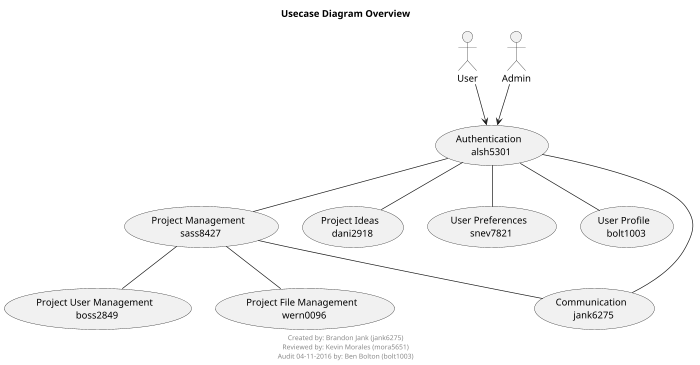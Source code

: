 @startuml
scale max 700 width
title Usecase Diagram Overview

footer
Created by: Brandon Jank (jank6275) 
Reviewed by: Kevin Morales (mora5651)
Audit 04-11-2016 by: Ben Bolton (bolt1003)
endfooter

actor User
actor Admin

User --> (Authentication \n alsh5301)
Admin --> (Authentication \n alsh5301)

(Authentication \n alsh5301) -- (Project Management \n sass8427)
(Authentication \n alsh5301) -- (Project Ideas \n dani2918)
(Authentication \n alsh5301) -- (User Preferences \n snev7821)
(Authentication \n alsh5301) -- (User Profile \n bolt1003)
(Authentication \n alsh5301) -- (Communication \n jank6275)

(Project Management \n sass8427) -- (Communication \n jank6275)
(Project Management \n sass8427) -- (Project User Management \n boss2849)
(Project Management \n sass8427) -- (Project File Management \n wern0096)

@enduml